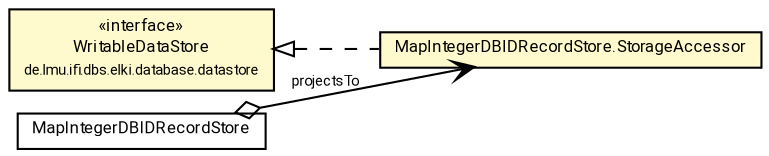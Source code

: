 #!/usr/local/bin/dot
#
# Class diagram 
# Generated by UMLGraph version R5_7_2-60-g0e99a6 (http://www.spinellis.gr/umlgraph/)
#

digraph G {
	graph [fontnames="svg"]
	edge [fontname="Roboto",fontsize=7,labelfontname="Roboto",labelfontsize=7,color="black"];
	node [fontname="Roboto",fontcolor="black",fontsize=8,shape=plaintext,margin=0,width=0,height=0];
	nodesep=0.15;
	ranksep=0.25;
	rankdir=LR;
	// de.lmu.ifi.dbs.elki.database.datastore.WritableDataStore<T>
	c6766126 [label=<<table title="de.lmu.ifi.dbs.elki.database.datastore.WritableDataStore" border="0" cellborder="1" cellspacing="0" cellpadding="2" bgcolor="LemonChiffon" href="../WritableDataStore.html" target="_parent">
		<tr><td><table border="0" cellspacing="0" cellpadding="1">
		<tr><td align="center" balign="center"> &#171;interface&#187; </td></tr>
		<tr><td align="center" balign="center"> <font face="Roboto">WritableDataStore</font> </td></tr>
		<tr><td align="center" balign="center"> <font face="Roboto" point-size="7.0">de.lmu.ifi.dbs.elki.database.datastore</font> </td></tr>
		</table></td></tr>
		</table>>, URL="../WritableDataStore.html"];
	// de.lmu.ifi.dbs.elki.database.datastore.memory.MapIntegerDBIDRecordStore
	c6766140 [label=<<table title="de.lmu.ifi.dbs.elki.database.datastore.memory.MapIntegerDBIDRecordStore" border="0" cellborder="1" cellspacing="0" cellpadding="2" href="MapIntegerDBIDRecordStore.html" target="_parent">
		<tr><td><table border="0" cellspacing="0" cellpadding="1">
		<tr><td align="center" balign="center"> <font face="Roboto">MapIntegerDBIDRecordStore</font> </td></tr>
		</table></td></tr>
		</table>>, URL="MapIntegerDBIDRecordStore.html"];
	// de.lmu.ifi.dbs.elki.database.datastore.memory.MapIntegerDBIDRecordStore.StorageAccessor<T>
	c6766141 [label=<<table title="de.lmu.ifi.dbs.elki.database.datastore.memory.MapIntegerDBIDRecordStore.StorageAccessor" border="0" cellborder="1" cellspacing="0" cellpadding="2" bgcolor="lemonChiffon" href="MapIntegerDBIDRecordStore.StorageAccessor.html" target="_parent">
		<tr><td><table border="0" cellspacing="0" cellpadding="1">
		<tr><td align="center" balign="center"> <font face="Roboto">MapIntegerDBIDRecordStore.StorageAccessor</font> </td></tr>
		</table></td></tr>
		</table>>, URL="MapIntegerDBIDRecordStore.StorageAccessor.html"];
	// de.lmu.ifi.dbs.elki.database.datastore.memory.MapIntegerDBIDRecordStore navhas de.lmu.ifi.dbs.elki.database.datastore.memory.MapIntegerDBIDRecordStore.StorageAccessor<T>
	c6766140 -> c6766141 [arrowhead=open,arrowtail=ediamond,dir=both,weight=3,label="projectsTo"];
	// de.lmu.ifi.dbs.elki.database.datastore.memory.MapIntegerDBIDRecordStore.StorageAccessor<T> implements de.lmu.ifi.dbs.elki.database.datastore.WritableDataStore<T>
	c6766126 -> c6766141 [arrowtail=empty,style=dashed,dir=back,weight=9];
}

